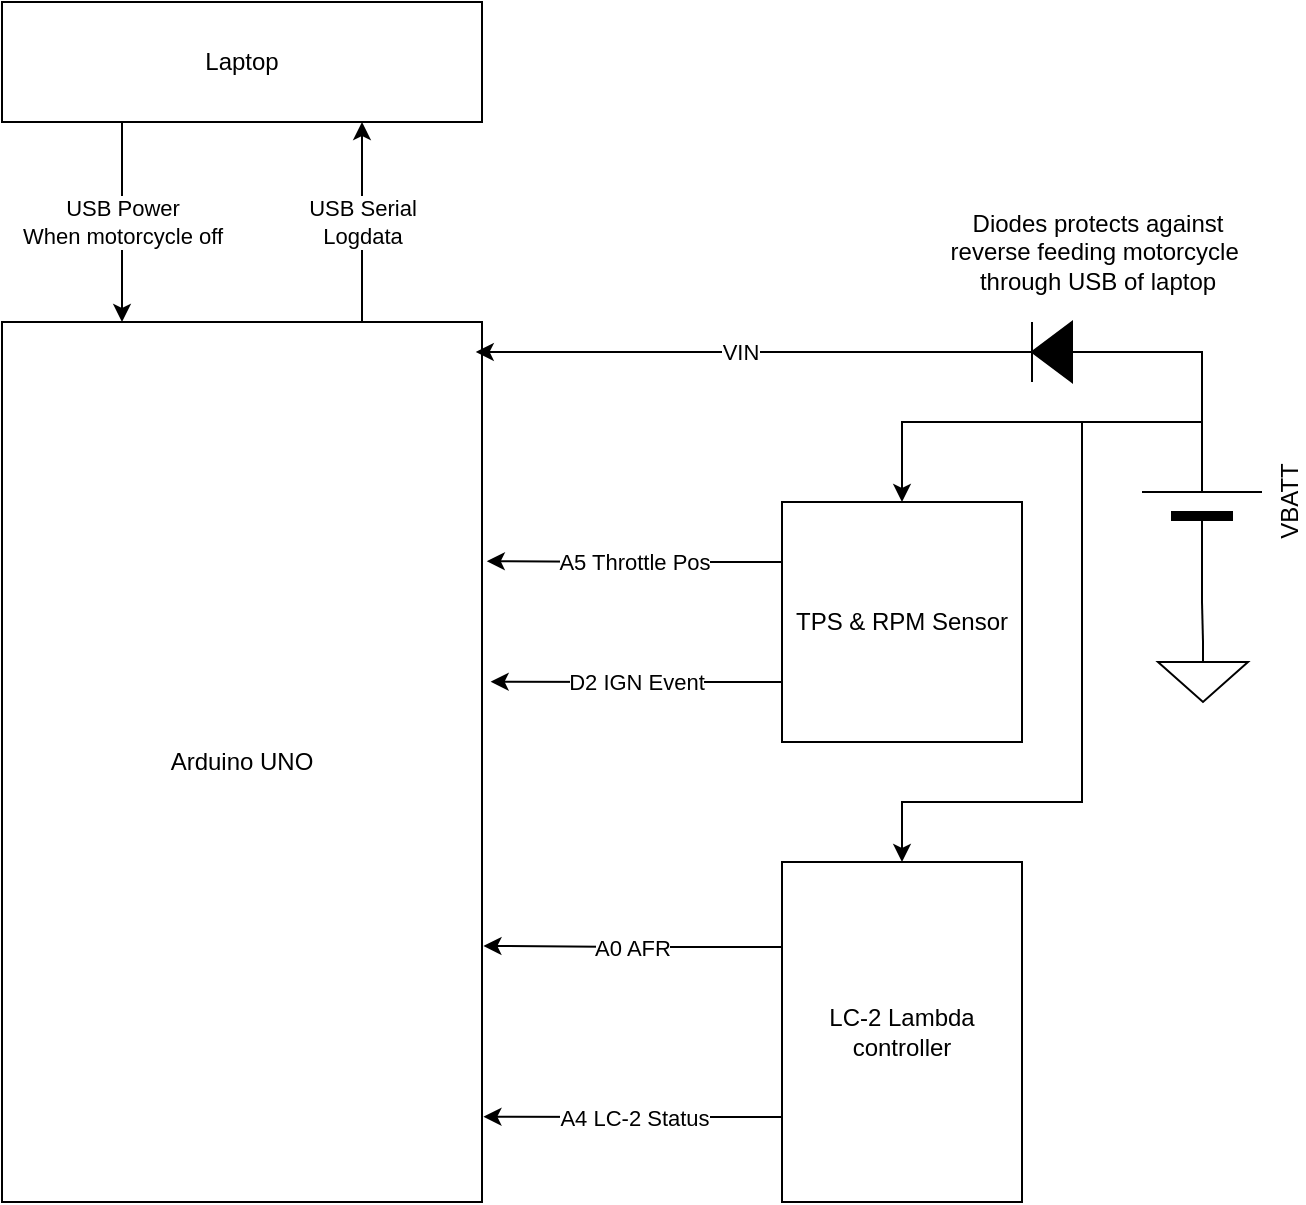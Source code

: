 <mxfile version="24.4.0" type="device">
  <diagram name="Page-1" id="m15-6q5ftwKoT4V7Zh45">
    <mxGraphModel dx="1434" dy="884" grid="1" gridSize="10" guides="1" tooltips="1" connect="1" arrows="1" fold="1" page="1" pageScale="1" pageWidth="827" pageHeight="1169" math="0" shadow="0">
      <root>
        <mxCell id="0" />
        <mxCell id="1" parent="0" />
        <mxCell id="SWlWRLJxJGQKanZ-Xa0_-12" value="USB Serial&lt;div&gt;Logdata&lt;/div&gt;" style="edgeStyle=orthogonalEdgeStyle;rounded=0;orthogonalLoop=1;jettySize=auto;html=1;exitX=0.75;exitY=0;exitDx=0;exitDy=0;entryX=0.75;entryY=1;entryDx=0;entryDy=0;" parent="1" source="SWlWRLJxJGQKanZ-Xa0_-1" target="SWlWRLJxJGQKanZ-Xa0_-8" edge="1">
          <mxGeometry relative="1" as="geometry" />
        </mxCell>
        <mxCell id="SWlWRLJxJGQKanZ-Xa0_-1" value="Arduino UNO" style="rounded=0;whiteSpace=wrap;html=1;" parent="1" vertex="1">
          <mxGeometry x="100" y="240" width="240" height="440" as="geometry" />
        </mxCell>
        <mxCell id="SWlWRLJxJGQKanZ-Xa0_-11" value="USB Power&lt;div&gt;When motorcycle off&lt;/div&gt;" style="edgeStyle=orthogonalEdgeStyle;rounded=0;orthogonalLoop=1;jettySize=auto;html=1;exitX=0.25;exitY=1;exitDx=0;exitDy=0;entryX=0.25;entryY=0;entryDx=0;entryDy=0;" parent="1" source="SWlWRLJxJGQKanZ-Xa0_-8" target="SWlWRLJxJGQKanZ-Xa0_-1" edge="1">
          <mxGeometry relative="1" as="geometry" />
        </mxCell>
        <mxCell id="SWlWRLJxJGQKanZ-Xa0_-8" value="Laptop" style="rounded=0;whiteSpace=wrap;html=1;" parent="1" vertex="1">
          <mxGeometry x="100" y="80" width="240" height="60" as="geometry" />
        </mxCell>
        <mxCell id="SWlWRLJxJGQKanZ-Xa0_-14" value="A5 Throttle Pos" style="edgeStyle=orthogonalEdgeStyle;rounded=0;orthogonalLoop=1;jettySize=auto;html=1;exitX=0;exitY=0.25;exitDx=0;exitDy=0;entryX=1.01;entryY=0.34;entryDx=0;entryDy=0;entryPerimeter=0;" parent="1" source="SWlWRLJxJGQKanZ-Xa0_-13" edge="1">
          <mxGeometry relative="1" as="geometry">
            <mxPoint x="342.4" y="359.6" as="targetPoint" />
          </mxGeometry>
        </mxCell>
        <mxCell id="SWlWRLJxJGQKanZ-Xa0_-13" value="TPS &amp;amp; RPM Sensor" style="rounded=0;whiteSpace=wrap;html=1;" parent="1" vertex="1">
          <mxGeometry x="490" y="330" width="120" height="120" as="geometry" />
        </mxCell>
        <mxCell id="SWlWRLJxJGQKanZ-Xa0_-17" value="LC-2 Lambda controller" style="rounded=0;whiteSpace=wrap;html=1;" parent="1" vertex="1">
          <mxGeometry x="490" y="510" width="120" height="170" as="geometry" />
        </mxCell>
        <mxCell id="SWlWRLJxJGQKanZ-Xa0_-18" value="A0 AFR" style="edgeStyle=orthogonalEdgeStyle;rounded=0;orthogonalLoop=1;jettySize=auto;html=1;exitX=0;exitY=0.25;exitDx=0;exitDy=0;entryX=1.003;entryY=0.709;entryDx=0;entryDy=0;entryPerimeter=0;" parent="1" source="SWlWRLJxJGQKanZ-Xa0_-17" target="SWlWRLJxJGQKanZ-Xa0_-1" edge="1">
          <mxGeometry relative="1" as="geometry" />
        </mxCell>
        <mxCell id="SWlWRLJxJGQKanZ-Xa0_-19" value="A4 LC-2 Status" style="edgeStyle=orthogonalEdgeStyle;rounded=0;orthogonalLoop=1;jettySize=auto;html=1;exitX=0;exitY=0.75;exitDx=0;exitDy=0;entryX=1.003;entryY=0.903;entryDx=0;entryDy=0;entryPerimeter=0;" parent="1" source="SWlWRLJxJGQKanZ-Xa0_-17" target="SWlWRLJxJGQKanZ-Xa0_-1" edge="1">
          <mxGeometry relative="1" as="geometry" />
        </mxCell>
        <mxCell id="SWlWRLJxJGQKanZ-Xa0_-20" value="D2 IGN Event" style="edgeStyle=orthogonalEdgeStyle;rounded=0;orthogonalLoop=1;jettySize=auto;html=1;exitX=0;exitY=0.75;exitDx=0;exitDy=0;entryX=1.018;entryY=0.477;entryDx=0;entryDy=0;entryPerimeter=0;" parent="1" source="SWlWRLJxJGQKanZ-Xa0_-13" edge="1">
          <mxGeometry relative="1" as="geometry">
            <mxPoint x="344.32" y="419.88" as="targetPoint" />
          </mxGeometry>
        </mxCell>
        <mxCell id="SWlWRLJxJGQKanZ-Xa0_-31" style="edgeStyle=orthogonalEdgeStyle;rounded=0;orthogonalLoop=1;jettySize=auto;html=1;exitX=1;exitY=0.5;exitDx=0;exitDy=0;exitPerimeter=0;entryX=0.5;entryY=0;entryDx=0;entryDy=0;" parent="1" source="SWlWRLJxJGQKanZ-Xa0_-21" target="SWlWRLJxJGQKanZ-Xa0_-13" edge="1">
          <mxGeometry relative="1" as="geometry">
            <Array as="points">
              <mxPoint x="700" y="290" />
              <mxPoint x="550" y="290" />
            </Array>
          </mxGeometry>
        </mxCell>
        <mxCell id="SWlWRLJxJGQKanZ-Xa0_-32" style="edgeStyle=orthogonalEdgeStyle;rounded=0;orthogonalLoop=1;jettySize=auto;html=1;exitX=1;exitY=0.5;exitDx=0;exitDy=0;exitPerimeter=0;entryX=0.5;entryY=0;entryDx=0;entryDy=0;" parent="1" source="SWlWRLJxJGQKanZ-Xa0_-21" target="SWlWRLJxJGQKanZ-Xa0_-17" edge="1">
          <mxGeometry relative="1" as="geometry">
            <Array as="points">
              <mxPoint x="700" y="290" />
              <mxPoint x="640" y="290" />
              <mxPoint x="640" y="480" />
              <mxPoint x="550" y="480" />
            </Array>
          </mxGeometry>
        </mxCell>
        <mxCell id="SWlWRLJxJGQKanZ-Xa0_-21" value="VBATT" style="verticalLabelPosition=bottom;shadow=0;dashed=0;align=center;fillColor=strokeColor;html=1;verticalAlign=top;strokeWidth=1;shape=mxgraph.electrical.miscellaneous.monocell_battery;rotation=-90;" parent="1" vertex="1">
          <mxGeometry x="650" y="300" width="100" height="60" as="geometry" />
        </mxCell>
        <mxCell id="SWlWRLJxJGQKanZ-Xa0_-22" value="" style="pointerEvents=1;verticalLabelPosition=bottom;shadow=0;dashed=0;align=center;html=1;verticalAlign=top;shape=mxgraph.electrical.signal_sources.signal_ground;" parent="1" vertex="1">
          <mxGeometry x="678" y="400" width="45" height="30" as="geometry" />
        </mxCell>
        <mxCell id="SWlWRLJxJGQKanZ-Xa0_-23" value="" style="pointerEvents=1;fillColor=strokeColor;verticalLabelPosition=bottom;shadow=0;dashed=0;align=center;html=1;verticalAlign=top;shape=mxgraph.electrical.diodes.diode;rotation=-180;horizontal=1;" parent="1" vertex="1">
          <mxGeometry x="600" y="240" width="50" height="30" as="geometry" />
        </mxCell>
        <mxCell id="SWlWRLJxJGQKanZ-Xa0_-24" style="edgeStyle=orthogonalEdgeStyle;rounded=0;orthogonalLoop=1;jettySize=auto;html=1;exitX=0;exitY=0.5;exitDx=0;exitDy=0;exitPerimeter=0;entryX=0.5;entryY=0;entryDx=0;entryDy=0;entryPerimeter=0;endArrow=none;endFill=0;" parent="1" source="SWlWRLJxJGQKanZ-Xa0_-21" target="SWlWRLJxJGQKanZ-Xa0_-22" edge="1">
          <mxGeometry relative="1" as="geometry" />
        </mxCell>
        <mxCell id="SWlWRLJxJGQKanZ-Xa0_-25" style="edgeStyle=orthogonalEdgeStyle;rounded=0;orthogonalLoop=1;jettySize=auto;html=1;exitX=1;exitY=0.5;exitDx=0;exitDy=0;exitPerimeter=0;entryX=0;entryY=0.5;entryDx=0;entryDy=0;entryPerimeter=0;endArrow=none;endFill=0;" parent="1" source="SWlWRLJxJGQKanZ-Xa0_-21" target="SWlWRLJxJGQKanZ-Xa0_-23" edge="1">
          <mxGeometry relative="1" as="geometry" />
        </mxCell>
        <mxCell id="SWlWRLJxJGQKanZ-Xa0_-28" value="VIN" style="edgeStyle=orthogonalEdgeStyle;rounded=0;orthogonalLoop=1;jettySize=auto;html=1;exitX=1;exitY=0.5;exitDx=0;exitDy=0;exitPerimeter=0;entryX=0.987;entryY=0.034;entryDx=0;entryDy=0;entryPerimeter=0;" parent="1" source="SWlWRLJxJGQKanZ-Xa0_-23" target="SWlWRLJxJGQKanZ-Xa0_-1" edge="1">
          <mxGeometry relative="1" as="geometry" />
        </mxCell>
        <mxCell id="SWlWRLJxJGQKanZ-Xa0_-29" value="&lt;span style=&quot;text-wrap: nowrap;&quot;&gt;Diodes protects against&lt;/span&gt;&lt;div&gt;&lt;span style=&quot;text-wrap: nowrap;&quot;&gt;reverse feeding&amp;nbsp;&lt;/span&gt;&lt;span style=&quot;text-wrap: nowrap; background-color: initial;&quot;&gt;motorcycle&amp;nbsp;&lt;/span&gt;&lt;/div&gt;&lt;div&gt;&lt;span style=&quot;background-color: initial; text-wrap: nowrap;&quot;&gt;through&amp;nbsp;&lt;/span&gt;&lt;span style=&quot;text-wrap: nowrap; background-color: initial;&quot;&gt;USB of laptop&lt;/span&gt;&lt;/div&gt;" style="text;html=1;align=center;verticalAlign=middle;whiteSpace=wrap;rounded=0;" parent="1" vertex="1">
          <mxGeometry x="618" y="190" width="60" height="30" as="geometry" />
        </mxCell>
      </root>
    </mxGraphModel>
  </diagram>
</mxfile>
